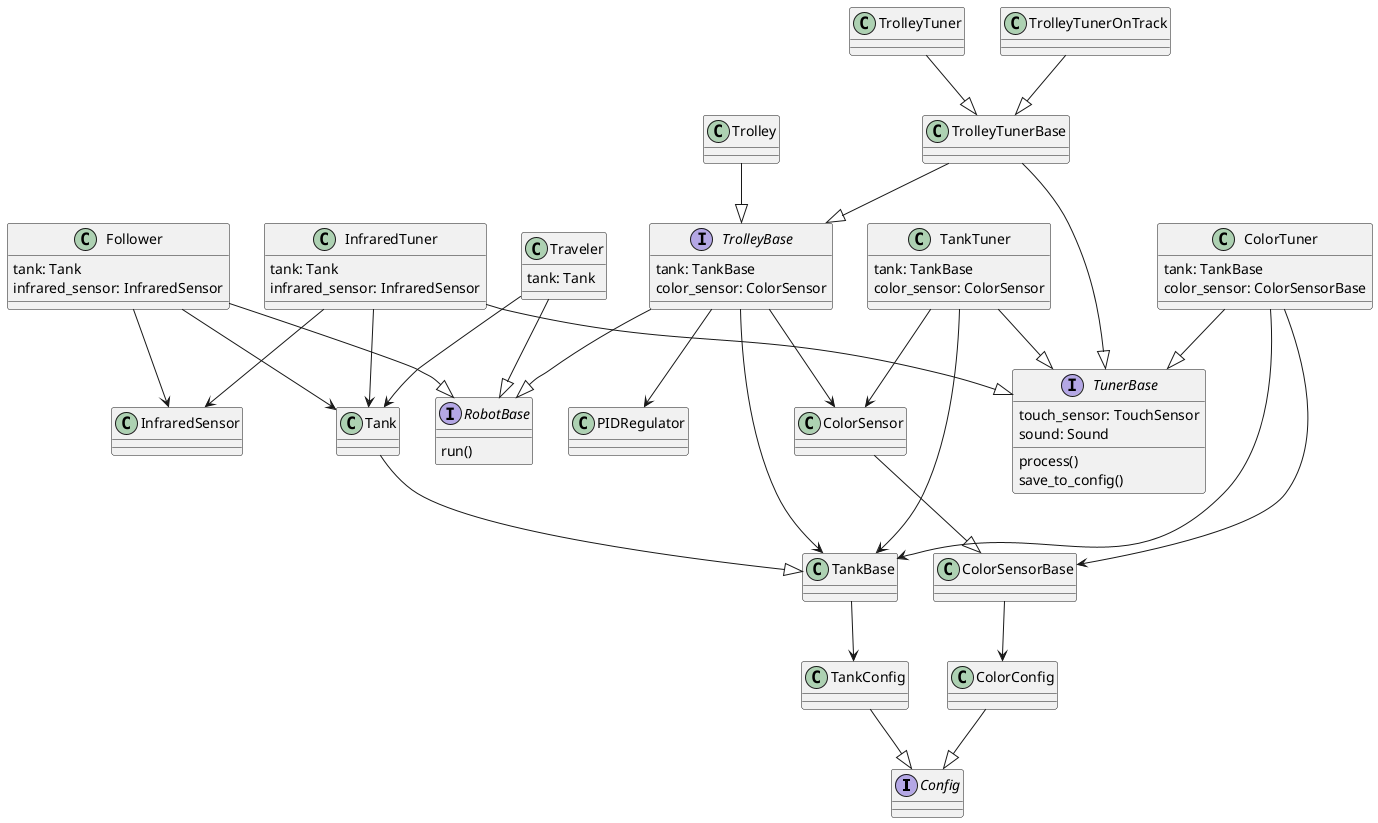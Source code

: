 @startuml

interface Config {
}

class TankConfig {
}
TankConfig --|> Config

class ColorConfig {
}
ColorConfig --|> Config

class PIDRegulator {
}

class ColorSensorBase {
}
ColorSensorBase --> ColorConfig

class ColorSensor {
}
ColorSensor --|> ColorSensorBase

class InfraredSensor {
}

class TankBase {
}
TankBase --> TankConfig

class Tank {
}
Tank --|> TankBase

interface RobotBase {
    run()
}

interface TrolleyBase {
        tank: TankBase
        color_sensor: ColorSensor
}
TrolleyBase --|> RobotBase
TrolleyBase --> TankBase
TrolleyBase --> ColorSensor
TrolleyBase --> PIDRegulator

class Follower {
        tank: Tank
        infrared_sensor: InfraredSensor
}
Follower --|> RobotBase
Follower --> Tank
Follower --> InfraredSensor

class Traveler {
        tank: Tank
}
Traveler --|> RobotBase
Traveler --> Tank

class Trolley {
}
Trolley --|> TrolleyBase

interface TunerBase {
        touch_sensor: TouchSensor
        sound: Sound
        process()
        save_to_config()
}

class ColorTuner {
        tank: TankBase
        color_sensor: ColorSensorBase
}
ColorTuner --|> TunerBase
ColorTuner --> TankBase
ColorTuner --> ColorSensorBase

class InfraredTuner {
        tank: Tank
        infrared_sensor: InfraredSensor
}
InfraredTuner --|> TunerBase
InfraredTuner --> Tank
InfraredTuner --> InfraredSensor

class TankTuner {
        tank: TankBase
        color_sensor: ColorSensor
}
TankTuner --|> TunerBase
TankTuner --> TankBase
TankTuner --> ColorSensor

class TrolleyTunerBase {
}
TrolleyTunerBase --|> TrolleyBase
TrolleyTunerBase --|> TunerBase

class TrolleyTuner {
}
TrolleyTuner --|> TrolleyTunerBase

class TrolleyTunerOnTrack {
}
TrolleyTunerOnTrack --|> TrolleyTunerBase

@enduml
